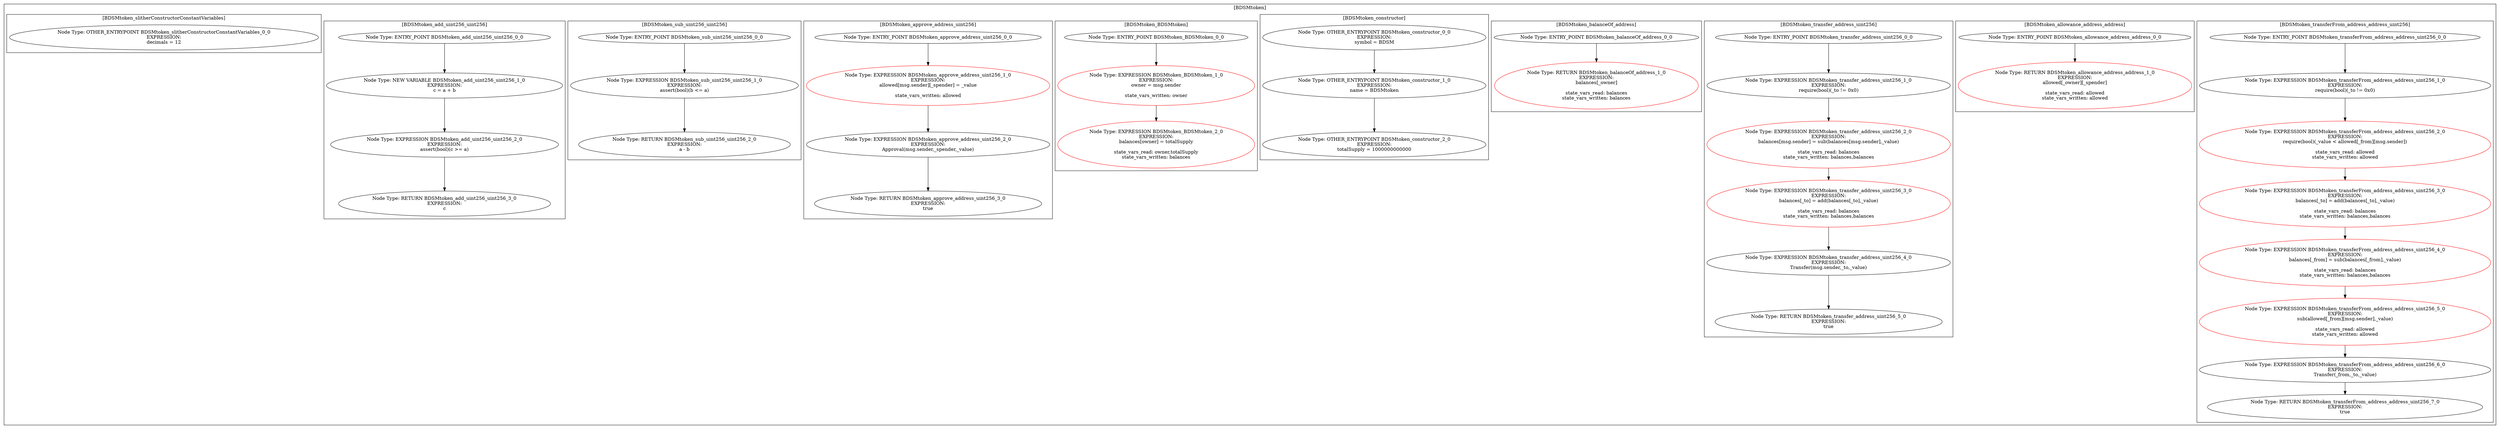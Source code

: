 strict digraph {
subgraph cluster_BDSMtoken  {
label = "[BDSMtoken]" 
subgraph cluster_BDSMtoken_transferFrom_address_address_uint256 {
label = "[BDSMtoken_transferFrom_address_address_uint256]" 
"BDSMtoken_transferFrom_address_address_uint256_6_0" [label="Node Type: EXPRESSION BDSMtoken_transferFrom_address_address_uint256_6_0
EXPRESSION:
Transfer(_from,_to,_value)
" color="black"];

"BDSMtoken_transferFrom_address_address_uint256_2_0" [label="Node Type: EXPRESSION BDSMtoken_transferFrom_address_address_uint256_2_0
EXPRESSION:
require(bool)(_value < allowed[_from][msg.sender])

state_vars_read: allowed
state_vars_written: allowed" color="red"];

"BDSMtoken_transferFrom_address_address_uint256_4_0" [label="Node Type: EXPRESSION BDSMtoken_transferFrom_address_address_uint256_4_0
EXPRESSION:
balances[_from] = sub(balances[_from],_value)

state_vars_read: balances
state_vars_written: balances,balances" color="red"];

"BDSMtoken_transferFrom_address_address_uint256_3_0" [label="Node Type: EXPRESSION BDSMtoken_transferFrom_address_address_uint256_3_0
EXPRESSION:
balances[_to] = add(balances[_to],_value)

state_vars_read: balances
state_vars_written: balances,balances" color="red"];

"BDSMtoken_transferFrom_address_address_uint256_1_0" [label="Node Type: EXPRESSION BDSMtoken_transferFrom_address_address_uint256_1_0
EXPRESSION:
require(bool)(_to != 0x0)
" color="black"];

"BDSMtoken_transferFrom_address_address_uint256_7_0" [label="Node Type: RETURN BDSMtoken_transferFrom_address_address_uint256_7_0
EXPRESSION:
true
" color="black"];

"BDSMtoken_transferFrom_address_address_uint256_0_0" [label="Node Type: ENTRY_POINT BDSMtoken_transferFrom_address_address_uint256_0_0
" color="black"];

"BDSMtoken_transferFrom_address_address_uint256_5_0" [label="Node Type: EXPRESSION BDSMtoken_transferFrom_address_address_uint256_5_0
EXPRESSION:
sub(allowed[_from][msg.sender],_value)

state_vars_read: allowed
state_vars_written: allowed" color="red"];

}
subgraph cluster_BDSMtoken_allowance_address_address {
label = "[BDSMtoken_allowance_address_address]" 
"BDSMtoken_allowance_address_address_0_0" [label="Node Type: ENTRY_POINT BDSMtoken_allowance_address_address_0_0
" color="black"];

"BDSMtoken_allowance_address_address_1_0" [label="Node Type: RETURN BDSMtoken_allowance_address_address_1_0
EXPRESSION:
allowed[_owner][_spender]

state_vars_read: allowed
state_vars_written: allowed" color="red"];

}
subgraph cluster_BDSMtoken_transfer_address_uint256 {
label = "[BDSMtoken_transfer_address_uint256]" 
"BDSMtoken_transfer_address_uint256_0_0" [label="Node Type: ENTRY_POINT BDSMtoken_transfer_address_uint256_0_0
" color="black"];

"BDSMtoken_transfer_address_uint256_5_0" [label="Node Type: RETURN BDSMtoken_transfer_address_uint256_5_0
EXPRESSION:
true
" color="black"];

"BDSMtoken_transfer_address_uint256_2_0" [label="Node Type: EXPRESSION BDSMtoken_transfer_address_uint256_2_0
EXPRESSION:
balances[msg.sender] = sub(balances[msg.sender],_value)

state_vars_read: balances
state_vars_written: balances,balances" color="red"];

"BDSMtoken_transfer_address_uint256_4_0" [label="Node Type: EXPRESSION BDSMtoken_transfer_address_uint256_4_0
EXPRESSION:
Transfer(msg.sender,_to,_value)
" color="black"];

"BDSMtoken_transfer_address_uint256_1_0" [label="Node Type: EXPRESSION BDSMtoken_transfer_address_uint256_1_0
EXPRESSION:
require(bool)(_to != 0x0)
" color="black"];

"BDSMtoken_transfer_address_uint256_3_0" [label="Node Type: EXPRESSION BDSMtoken_transfer_address_uint256_3_0
EXPRESSION:
balances[_to] = add(balances[_to],_value)

state_vars_read: balances
state_vars_written: balances,balances" color="red"];

}
subgraph cluster_BDSMtoken_balanceOf_address {
label = "[BDSMtoken_balanceOf_address]" 
"BDSMtoken_balanceOf_address_1_0" [label="Node Type: RETURN BDSMtoken_balanceOf_address_1_0
EXPRESSION:
balances[_owner]

state_vars_read: balances
state_vars_written: balances" color="red"];

"BDSMtoken_balanceOf_address_0_0" [label="Node Type: ENTRY_POINT BDSMtoken_balanceOf_address_0_0
" color="black"];

}
subgraph cluster_BDSMtoken_constructor {
label = "[BDSMtoken_constructor]" 
"BDSMtoken_constructor_0_0" [label="Node Type: OTHER_ENTRYPOINT BDSMtoken_constructor_0_0
EXPRESSION:
symbol = BDSM
" color="black"];

"BDSMtoken_constructor_1_0" [label="Node Type: OTHER_ENTRYPOINT BDSMtoken_constructor_1_0
EXPRESSION:
name = BDSMtoken
" color="black"];

"BDSMtoken_constructor_2_0" [label="Node Type: OTHER_ENTRYPOINT BDSMtoken_constructor_2_0
EXPRESSION:
totalSupply = 1000000000000
" color="black"];

}
subgraph cluster_BDSMtoken_BDSMtoken {
label = "[BDSMtoken_BDSMtoken]" 
"BDSMtoken_BDSMtoken_2_0" [label="Node Type: EXPRESSION BDSMtoken_BDSMtoken_2_0
EXPRESSION:
balances[owner] = totalSupply

state_vars_read: owner,totalSupply
state_vars_written: balances" color="red"];

"BDSMtoken_BDSMtoken_0_0" [label="Node Type: ENTRY_POINT BDSMtoken_BDSMtoken_0_0
" color="black"];

"BDSMtoken_BDSMtoken_1_0" [label="Node Type: EXPRESSION BDSMtoken_BDSMtoken_1_0
EXPRESSION:
owner = msg.sender

state_vars_written: owner" color="red"];

}
subgraph cluster_BDSMtoken_approve_address_uint256 {
label = "[BDSMtoken_approve_address_uint256]" 
"BDSMtoken_approve_address_uint256_3_0" [label="Node Type: RETURN BDSMtoken_approve_address_uint256_3_0
EXPRESSION:
true
" color="black"];

"BDSMtoken_approve_address_uint256_0_0" [label="Node Type: ENTRY_POINT BDSMtoken_approve_address_uint256_0_0
" color="black"];

"BDSMtoken_approve_address_uint256_1_0" [label="Node Type: EXPRESSION BDSMtoken_approve_address_uint256_1_0
EXPRESSION:
allowed[msg.sender][_spender] = _value

state_vars_written: allowed" color="red"];

"BDSMtoken_approve_address_uint256_2_0" [label="Node Type: EXPRESSION BDSMtoken_approve_address_uint256_2_0
EXPRESSION:
Approval(msg.sender,_spender,_value)
" color="black"];

}
subgraph cluster_BDSMtoken_sub_uint256_uint256 {
label = "[BDSMtoken_sub_uint256_uint256]" 
"BDSMtoken_sub_uint256_uint256_2_0" [label="Node Type: RETURN BDSMtoken_sub_uint256_uint256_2_0
EXPRESSION:
a - b
" color="black"];

"BDSMtoken_sub_uint256_uint256_0_0" [label="Node Type: ENTRY_POINT BDSMtoken_sub_uint256_uint256_0_0
" color="black"];

"BDSMtoken_sub_uint256_uint256_1_0" [label="Node Type: EXPRESSION BDSMtoken_sub_uint256_uint256_1_0
EXPRESSION:
assert(bool)(b <= a)
" color="black"];

}
subgraph cluster_BDSMtoken_add_uint256_uint256 {
label = "[BDSMtoken_add_uint256_uint256]" 
"BDSMtoken_add_uint256_uint256_3_0" [label="Node Type: RETURN BDSMtoken_add_uint256_uint256_3_0
EXPRESSION:
c
" color="black"];

"BDSMtoken_add_uint256_uint256_0_0" [label="Node Type: ENTRY_POINT BDSMtoken_add_uint256_uint256_0_0
" color="black"];

"BDSMtoken_add_uint256_uint256_1_0" [label="Node Type: NEW VARIABLE BDSMtoken_add_uint256_uint256_1_0
EXPRESSION:
c = a + b
" color="black"];

"BDSMtoken_add_uint256_uint256_2_0" [label="Node Type: EXPRESSION BDSMtoken_add_uint256_uint256_2_0
EXPRESSION:
assert(bool)(c >= a)
" color="black"];

}
subgraph cluster_BDSMtoken_slitherConstructorConstantVariables {
label = "[BDSMtoken_slitherConstructorConstantVariables]" 
"BDSMtoken_slitherConstructorConstantVariables_0_0" [label="Node Type: OTHER_ENTRYPOINT BDSMtoken_slitherConstructorConstantVariables_0_0
EXPRESSION:
decimals = 12
" color="black"];

}
}
"BDSMtoken_transferFrom_address_address_uint256_5_0" -> "BDSMtoken_transferFrom_address_address_uint256_6_0" [color="black"]
"BDSMtoken_transferFrom_address_address_uint256_0_0" -> "BDSMtoken_transferFrom_address_address_uint256_1_0" [color="black"]
"BDSMtoken_allowance_address_address_0_0" -> "BDSMtoken_allowance_address_address_1_0" [color="black"]
"BDSMtoken_transferFrom_address_address_uint256_1_0" -> "BDSMtoken_transferFrom_address_address_uint256_2_0" [color="black"]
"BDSMtoken_approve_address_uint256_0_0" -> "BDSMtoken_approve_address_uint256_1_0" [color="black"]
"BDSMtoken_approve_address_uint256_1_0" -> "BDSMtoken_approve_address_uint256_2_0" [color="black"]
"BDSMtoken_BDSMtoken_1_0" -> "BDSMtoken_BDSMtoken_2_0" [color="black"]
"BDSMtoken_BDSMtoken_0_0" -> "BDSMtoken_BDSMtoken_1_0" [color="black"]
"BDSMtoken_approve_address_uint256_2_0" -> "BDSMtoken_approve_address_uint256_3_0" [color="black"]
"BDSMtoken_constructor_0_0" -> "BDSMtoken_constructor_1_0" [color="black"]
"BDSMtoken_add_uint256_uint256_1_0" -> "BDSMtoken_add_uint256_uint256_2_0" [color="black"]
"BDSMtoken_transfer_address_uint256_3_0" -> "BDSMtoken_transfer_address_uint256_4_0" [color="black"]
"BDSMtoken_constructor_1_0" -> "BDSMtoken_constructor_2_0" [color="black"]
"BDSMtoken_transferFrom_address_address_uint256_6_0" -> "BDSMtoken_transferFrom_address_address_uint256_7_0" [color="black"]
"BDSMtoken_add_uint256_uint256_0_0" -> "BDSMtoken_add_uint256_uint256_1_0" [color="black"]
"BDSMtoken_transfer_address_uint256_1_0" -> "BDSMtoken_transfer_address_uint256_2_0" [color="black"]
"BDSMtoken_transfer_address_uint256_2_0" -> "BDSMtoken_transfer_address_uint256_3_0" [color="black"]
"BDSMtoken_transfer_address_uint256_0_0" -> "BDSMtoken_transfer_address_uint256_1_0" [color="black"]
"BDSMtoken_transferFrom_address_address_uint256_2_0" -> "BDSMtoken_transferFrom_address_address_uint256_3_0" [color="black"]
"BDSMtoken_balanceOf_address_0_0" -> "BDSMtoken_balanceOf_address_1_0" [color="black"]
"BDSMtoken_sub_uint256_uint256_1_0" -> "BDSMtoken_sub_uint256_uint256_2_0" [color="black"]
"BDSMtoken_sub_uint256_uint256_0_0" -> "BDSMtoken_sub_uint256_uint256_1_0" [color="black"]
"BDSMtoken_add_uint256_uint256_2_0" -> "BDSMtoken_add_uint256_uint256_3_0" [color="black"]
"BDSMtoken_transferFrom_address_address_uint256_3_0" -> "BDSMtoken_transferFrom_address_address_uint256_4_0" [color="black"]
"BDSMtoken_transferFrom_address_address_uint256_4_0" -> "BDSMtoken_transferFrom_address_address_uint256_5_0" [color="black"]
"BDSMtoken_transfer_address_uint256_4_0" -> "BDSMtoken_transfer_address_uint256_5_0" [color="black"]
}